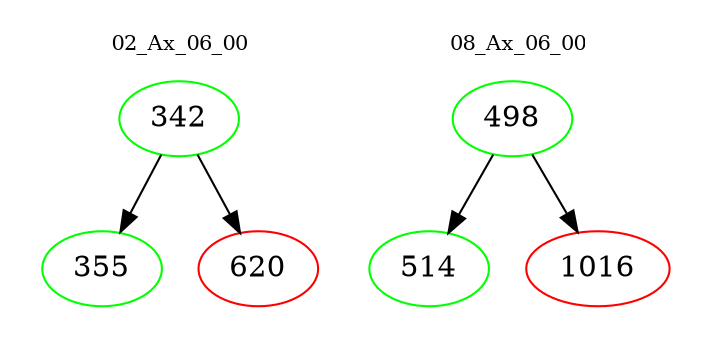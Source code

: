 digraph{
subgraph cluster_0 {
color = white
label = "02_Ax_06_00";
fontsize=10;
T0_342 [label="342", color="green"]
T0_342 -> T0_355 [color="black"]
T0_355 [label="355", color="green"]
T0_342 -> T0_620 [color="black"]
T0_620 [label="620", color="red"]
}
subgraph cluster_1 {
color = white
label = "08_Ax_06_00";
fontsize=10;
T1_498 [label="498", color="green"]
T1_498 -> T1_514 [color="black"]
T1_514 [label="514", color="green"]
T1_498 -> T1_1016 [color="black"]
T1_1016 [label="1016", color="red"]
}
}
